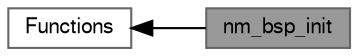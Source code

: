 digraph "nm_bsp_init"
{
 // LATEX_PDF_SIZE
  bgcolor="transparent";
  edge [fontname=FreeSans,fontsize=10,labelfontname=FreeSans,labelfontsize=10];
  node [fontname=FreeSans,fontsize=10,shape=box,height=0.2,width=0.4];
  rankdir=LR;
  Node2 [label="Functions",height=0.2,width=0.4,color="grey40", fillcolor="white", style="filled",URL="$group___b_s_p_a_p_i.html",tooltip="Lists the available BSP (Board Support Package) APIs."];
  Node1 [label="nm_bsp_init",height=0.2,width=0.4,color="gray40", fillcolor="grey60", style="filled", fontcolor="black",tooltip="Initialization for BSP (Board Support Package) such as Reset and Chip Enable Pins for WINC,..."];
  Node2->Node1 [shape=plaintext, dir="back", style="solid"];
}
